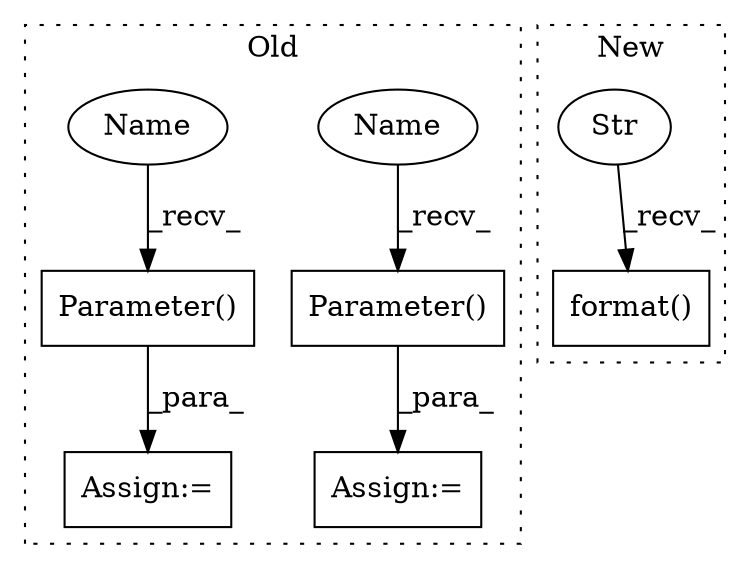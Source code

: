 digraph G {
subgraph cluster0 {
1 [label="Parameter()" a="75" s="2393,2426" l="13,1" shape="box"];
4 [label="Assign:=" a="68" s="2390" l="3" shape="box"];
5 [label="Parameter()" a="75" s="2235,2278" l="13,1" shape="box"];
6 [label="Assign:=" a="68" s="2232" l="3" shape="box"];
7 [label="Name" a="87" s="2393" l="2" shape="ellipse"];
8 [label="Name" a="87" s="2235" l="2" shape="ellipse"];
label = "Old";
style="dotted";
}
subgraph cluster1 {
2 [label="format()" a="75" s="3323,3451" l="124,1" shape="box"];
3 [label="Str" a="66" s="3323" l="71" shape="ellipse"];
label = "New";
style="dotted";
}
1 -> 4 [label="_para_"];
3 -> 2 [label="_recv_"];
5 -> 6 [label="_para_"];
7 -> 1 [label="_recv_"];
8 -> 5 [label="_recv_"];
}